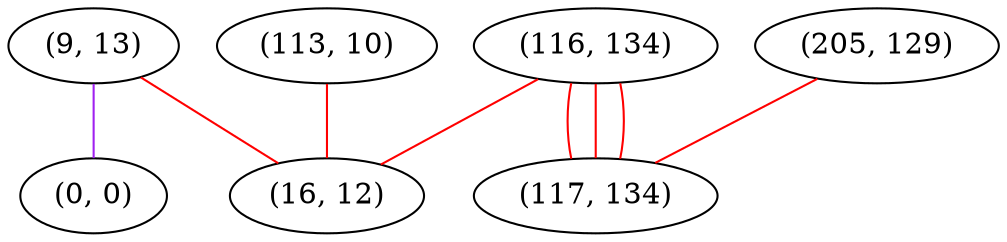 graph "" {
"(9, 13)";
"(0, 0)";
"(205, 129)";
"(113, 10)";
"(116, 134)";
"(117, 134)";
"(16, 12)";
"(9, 13)" -- "(0, 0)"  [color=purple, key=0, weight=4];
"(9, 13)" -- "(16, 12)"  [color=red, key=0, weight=1];
"(205, 129)" -- "(117, 134)"  [color=red, key=0, weight=1];
"(113, 10)" -- "(16, 12)"  [color=red, key=0, weight=1];
"(116, 134)" -- "(117, 134)"  [color=red, key=0, weight=1];
"(116, 134)" -- "(117, 134)"  [color=red, key=1, weight=1];
"(116, 134)" -- "(117, 134)"  [color=red, key=2, weight=1];
"(116, 134)" -- "(16, 12)"  [color=red, key=0, weight=1];
}
